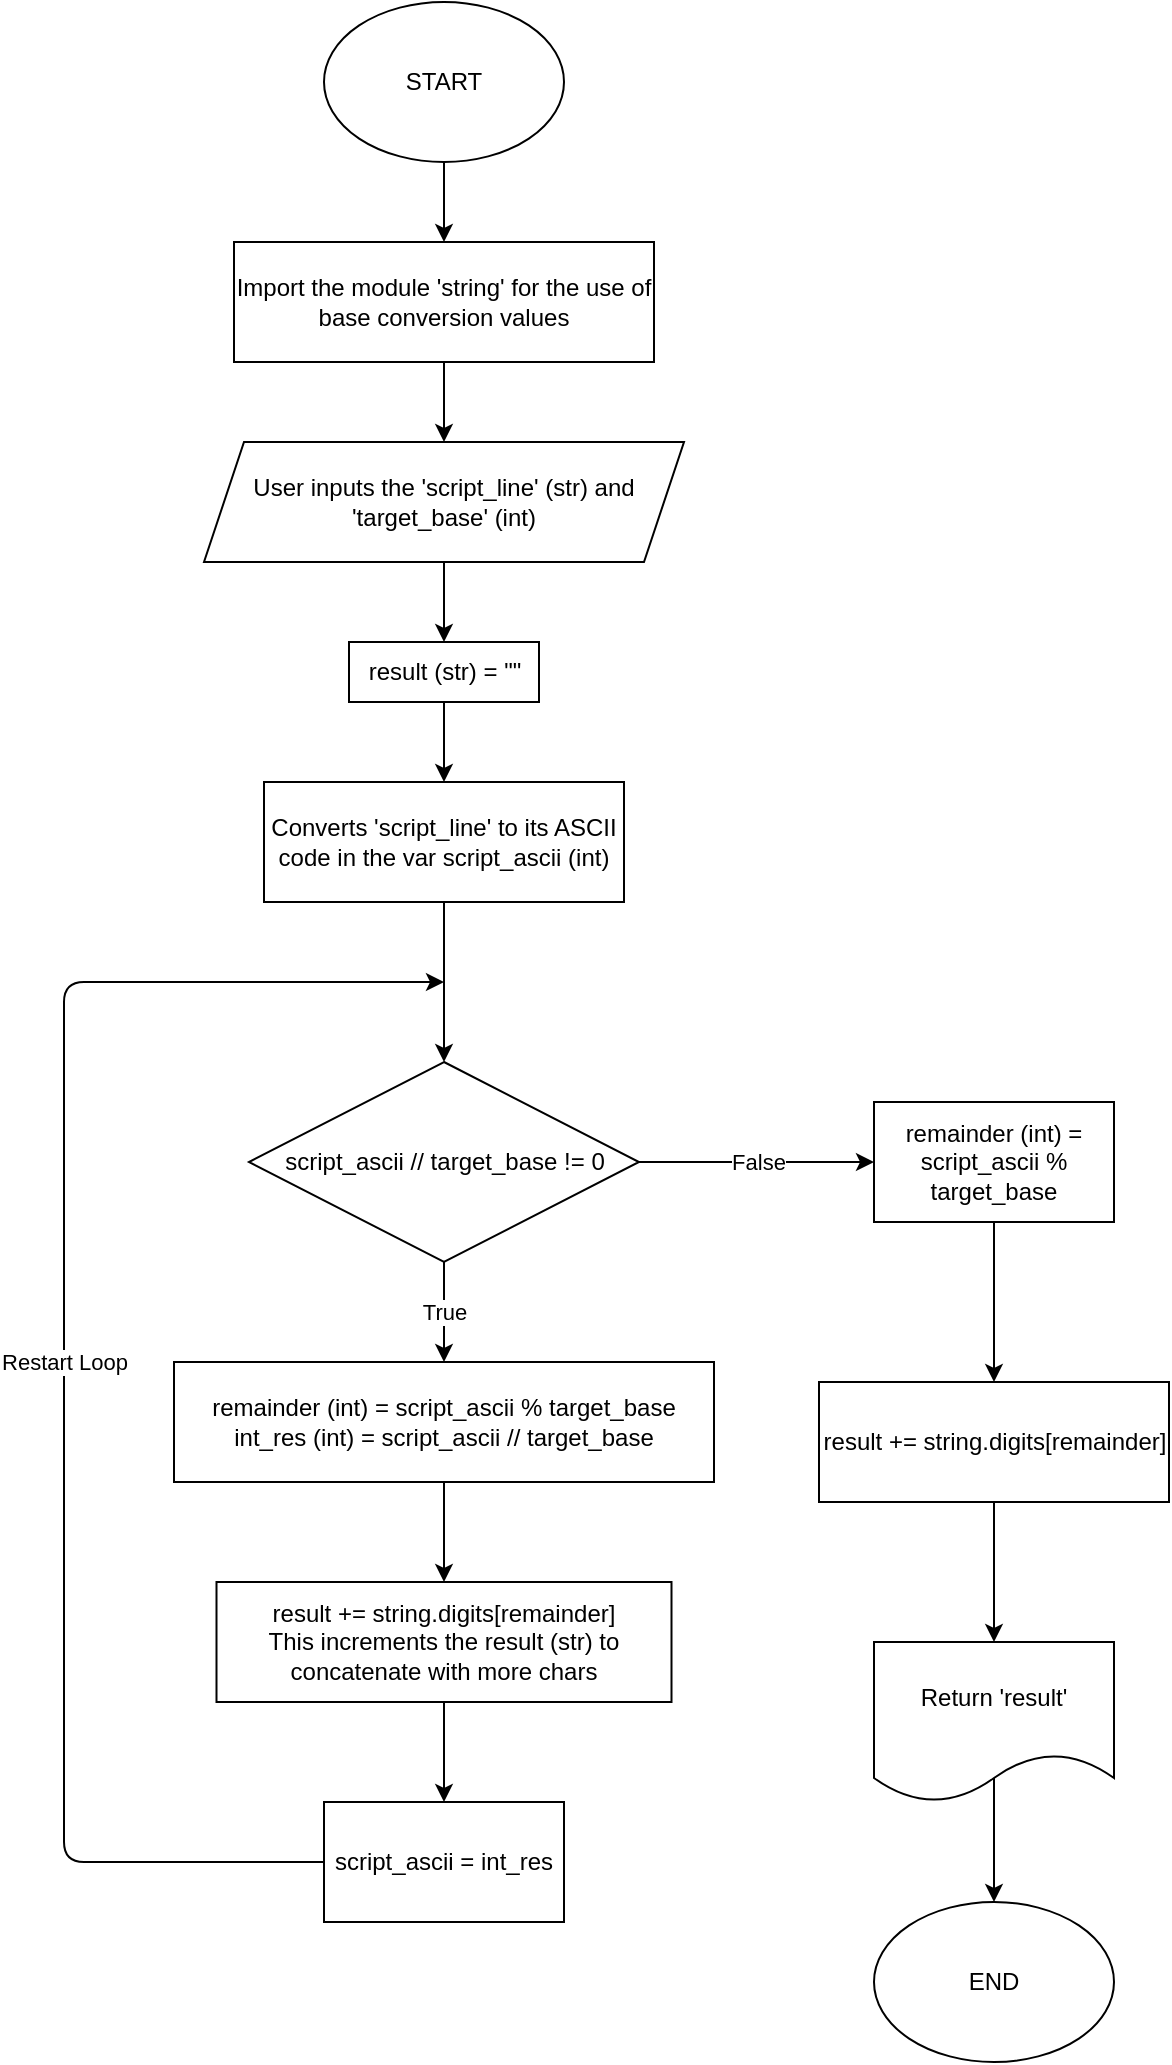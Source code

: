 <mxfile>
    <diagram id="5ztHZ6zYQGTmvxcOUTqd" name="Page-1">
        <mxGraphModel dx="792" dy="399" grid="1" gridSize="10" guides="1" tooltips="1" connect="1" arrows="1" fold="1" page="1" pageScale="1" pageWidth="850" pageHeight="1100" math="0" shadow="0">
            <root>
                <mxCell id="0"/>
                <mxCell id="1" parent="0"/>
                <mxCell id="4" value="" style="edgeStyle=none;html=1;exitX=0.5;exitY=1;exitDx=0;exitDy=0;" parent="1" source="30" target="3" edge="1">
                    <mxGeometry relative="1" as="geometry">
                        <mxPoint x="360" y="190" as="sourcePoint"/>
                    </mxGeometry>
                </mxCell>
                <mxCell id="31" value="" style="edgeStyle=none;html=1;" edge="1" parent="1" source="2" target="30">
                    <mxGeometry relative="1" as="geometry"/>
                </mxCell>
                <mxCell id="2" value="START" style="ellipse;whiteSpace=wrap;html=1;" parent="1" vertex="1">
                    <mxGeometry x="300" y="10" width="120" height="80" as="geometry"/>
                </mxCell>
                <mxCell id="6" value="" style="edgeStyle=none;html=1;" parent="1" source="3" target="5" edge="1">
                    <mxGeometry relative="1" as="geometry"/>
                </mxCell>
                <mxCell id="3" value="User inputs the &#39;script_line&#39; (str) and &#39;target_base&#39; (int)" style="shape=parallelogram;perimeter=parallelogramPerimeter;whiteSpace=wrap;html=1;fixedSize=1;" parent="1" vertex="1">
                    <mxGeometry x="240" y="230" width="240" height="60" as="geometry"/>
                </mxCell>
                <mxCell id="8" value="" style="edgeStyle=none;html=1;entryX=0.5;entryY=0;entryDx=0;entryDy=0;" parent="1" source="5" target="9" edge="1">
                    <mxGeometry relative="1" as="geometry">
                        <mxPoint x="360" y="460" as="targetPoint"/>
                    </mxGeometry>
                </mxCell>
                <mxCell id="5" value="result (str) = &quot;&quot;" style="whiteSpace=wrap;html=1;" parent="1" vertex="1">
                    <mxGeometry x="312.5" y="330" width="95" height="30" as="geometry"/>
                </mxCell>
                <mxCell id="11" value="" style="edgeStyle=none;html=1;" parent="1" source="9" target="10" edge="1">
                    <mxGeometry relative="1" as="geometry"/>
                </mxCell>
                <mxCell id="9" value="Converts &#39;script_line&#39; to its ASCII code in the var script_ascii (int)" style="rounded=0;whiteSpace=wrap;html=1;" parent="1" vertex="1">
                    <mxGeometry x="270" y="400" width="180" height="60" as="geometry"/>
                </mxCell>
                <mxCell id="15" value="True" style="edgeStyle=none;html=1;" parent="1" source="10" target="14" edge="1">
                    <mxGeometry relative="1" as="geometry"/>
                </mxCell>
                <mxCell id="23" value="False" style="edgeStyle=none;html=1;" parent="1" source="10" target="22" edge="1">
                    <mxGeometry relative="1" as="geometry"/>
                </mxCell>
                <mxCell id="10" value="script_ascii // target_base != 0" style="rhombus;whiteSpace=wrap;html=1;rounded=0;" parent="1" vertex="1">
                    <mxGeometry x="262.5" y="540" width="195" height="100" as="geometry"/>
                </mxCell>
                <mxCell id="17" value="" style="edgeStyle=none;html=1;" parent="1" source="14" target="16" edge="1">
                    <mxGeometry relative="1" as="geometry"/>
                </mxCell>
                <mxCell id="14" value="remainder (int) = script_ascii % target_base&lt;div&gt;int_res (int) = script_ascii // target_base&lt;/div&gt;" style="whiteSpace=wrap;html=1;rounded=0;" parent="1" vertex="1">
                    <mxGeometry x="225" y="690" width="270" height="60" as="geometry"/>
                </mxCell>
                <mxCell id="19" value="" style="edgeStyle=none;html=1;" parent="1" source="16" target="18" edge="1">
                    <mxGeometry relative="1" as="geometry"/>
                </mxCell>
                <mxCell id="16" value="result += string.digits[remainder]&lt;div&gt;This increments the result (str) to concatenate with more chars&lt;/div&gt;" style="whiteSpace=wrap;html=1;rounded=0;" parent="1" vertex="1">
                    <mxGeometry x="246.25" y="800" width="227.5" height="60" as="geometry"/>
                </mxCell>
                <mxCell id="21" value="Restart Loop" style="edgeStyle=none;html=1;" parent="1" source="18" edge="1">
                    <mxGeometry relative="1" as="geometry">
                        <mxPoint x="360" y="500" as="targetPoint"/>
                        <Array as="points">
                            <mxPoint x="170" y="940"/>
                            <mxPoint x="170" y="500"/>
                        </Array>
                    </mxGeometry>
                </mxCell>
                <mxCell id="18" value="script_ascii = int_res" style="whiteSpace=wrap;html=1;rounded=0;" parent="1" vertex="1">
                    <mxGeometry x="300" y="910" width="120" height="60" as="geometry"/>
                </mxCell>
                <mxCell id="25" value="" style="edgeStyle=none;html=1;" parent="1" source="22" target="24" edge="1">
                    <mxGeometry relative="1" as="geometry"/>
                </mxCell>
                <mxCell id="22" value="remainder (int) = script_ascii % target_base" style="whiteSpace=wrap;html=1;rounded=0;" parent="1" vertex="1">
                    <mxGeometry x="575" y="560" width="120" height="60" as="geometry"/>
                </mxCell>
                <mxCell id="27" value="" style="edgeStyle=none;html=1;" parent="1" source="24" target="26" edge="1">
                    <mxGeometry relative="1" as="geometry"/>
                </mxCell>
                <mxCell id="24" value="result += string.digits[remainder]" style="whiteSpace=wrap;html=1;rounded=0;" parent="1" vertex="1">
                    <mxGeometry x="547.5" y="700" width="175" height="60" as="geometry"/>
                </mxCell>
                <mxCell id="29" value="" style="edgeStyle=none;html=1;exitX=0.5;exitY=0.788;exitDx=0;exitDy=0;exitPerimeter=0;" parent="1" source="26" target="28" edge="1">
                    <mxGeometry relative="1" as="geometry"/>
                </mxCell>
                <mxCell id="26" value="Return &#39;result&#39;" style="shape=document;whiteSpace=wrap;html=1;boundedLbl=1;rounded=0;" parent="1" vertex="1">
                    <mxGeometry x="575" y="830" width="120" height="80" as="geometry"/>
                </mxCell>
                <mxCell id="28" value="END" style="ellipse;whiteSpace=wrap;html=1;" parent="1" vertex="1">
                    <mxGeometry x="575" y="960" width="120" height="80" as="geometry"/>
                </mxCell>
                <mxCell id="30" value="Import the module &#39;string&#39; for the use of base conversion values" style="whiteSpace=wrap;html=1;" vertex="1" parent="1">
                    <mxGeometry x="255" y="130" width="210" height="60" as="geometry"/>
                </mxCell>
            </root>
        </mxGraphModel>
    </diagram>
</mxfile>